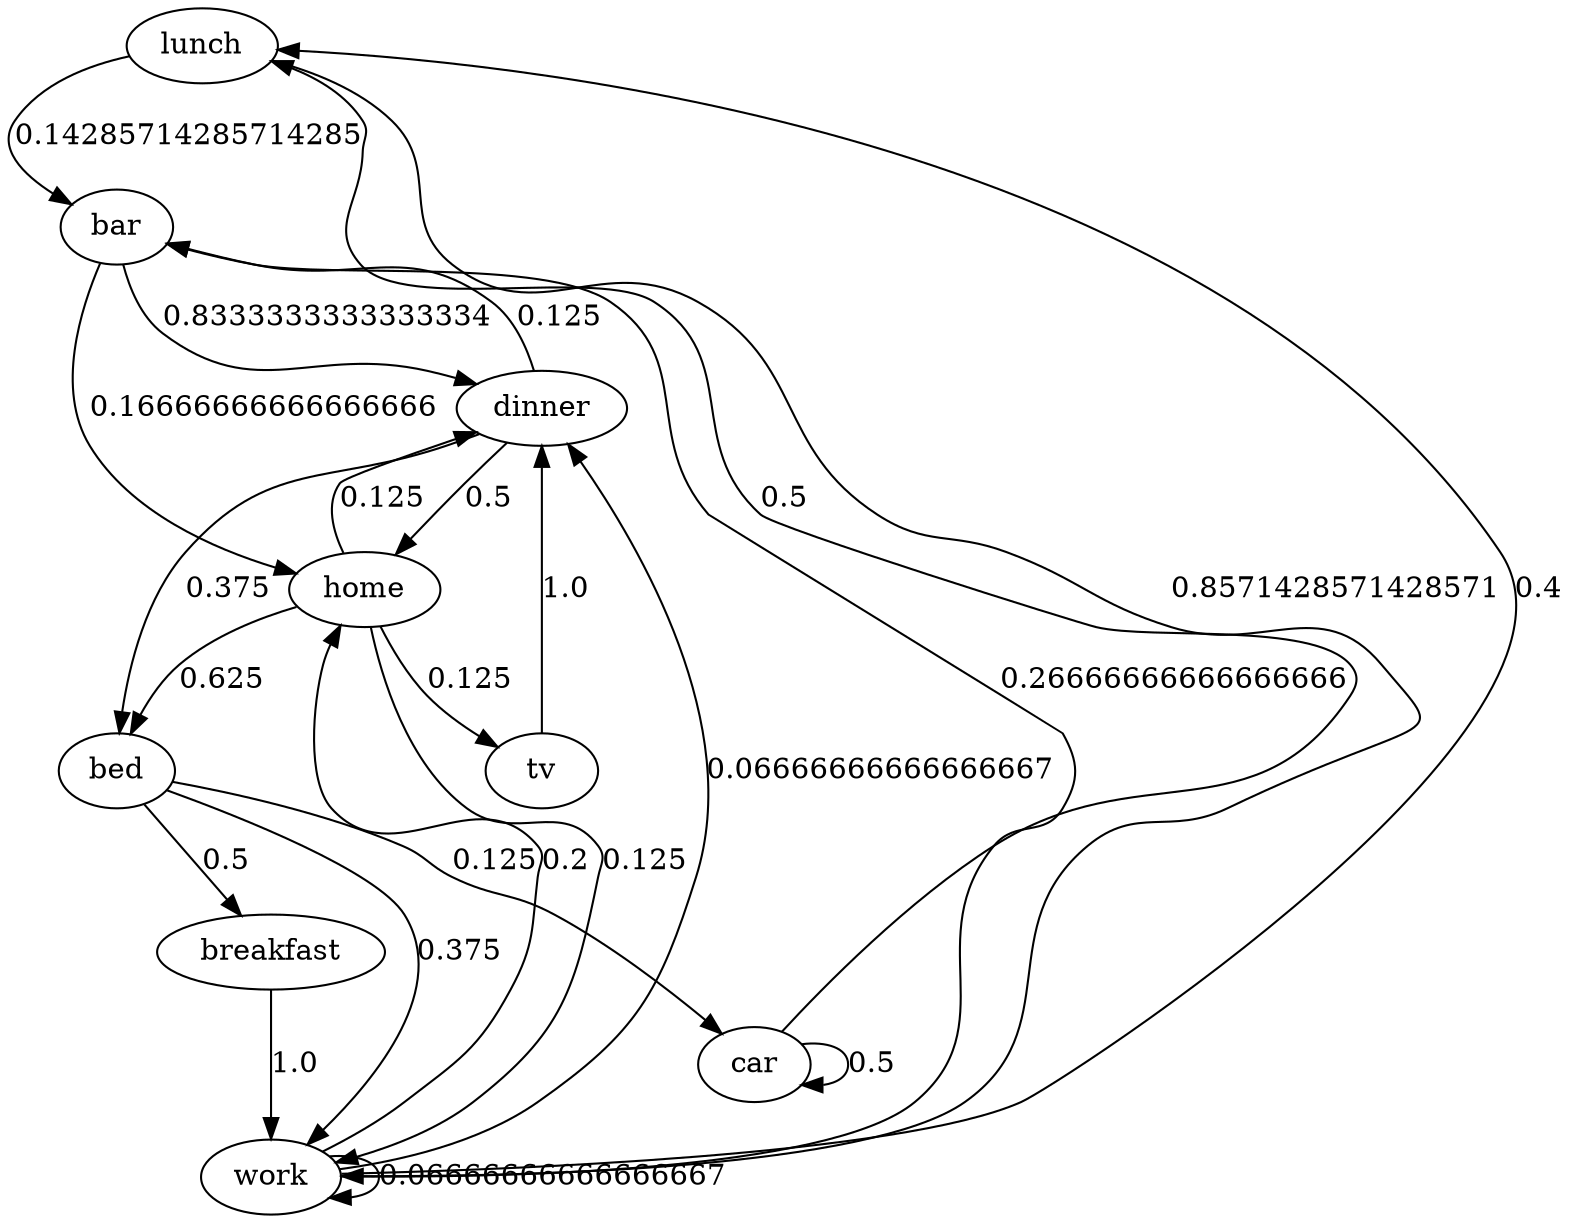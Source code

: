 digraph  {
lunch;
bar;
bed;
tv;
work;
dinner;
breakfast;
car;
home;
lunch -> work  [key=0, label="0.8571428571428571", weight="0.8571428571428571"];
lunch -> bar  [key=0, label="0.14285714285714285", weight="0.14285714285714285"];
bar -> dinner  [key=0, label="0.8333333333333334", weight="0.8333333333333334"];
bar -> home  [key=0, label="0.16666666666666666", weight="0.16666666666666666"];
bed -> breakfast  [key=0, label="0.5", weight="0.5"];
bed -> work  [key=0, label="0.375", weight="0.375"];
bed -> car  [key=0, label="0.125", weight="0.125"];
tv -> dinner  [key=0, label="1.0", weight="1.0"];
work -> lunch  [key=0, label="0.4", weight="0.4"];
work -> bar  [key=0, label="0.26666666666666666", weight="0.26666666666666666"];
work -> home  [key=0, label="0.2", weight="0.2"];
work -> work  [key=0, label="0.06666666666666667", weight="0.06666666666666667"];
work -> dinner  [key=0, label="0.06666666666666667", weight="0.06666666666666667"];
dinner -> home  [key=0, label="0.5", weight="0.5"];
dinner -> bar  [key=0, label="0.125", weight="0.125"];
dinner -> bed  [key=0, label="0.375", weight="0.375"];
breakfast -> work  [key=0, label="1.0", weight="1.0"];
car -> car  [key=0, label="0.5", weight="0.5"];
car -> lunch  [key=0, label="0.5", weight="0.5"];
home -> bed  [key=0, label="0.625", weight="0.625"];
home -> tv  [key=0, label="0.125", weight="0.125"];
home -> dinner  [key=0, label="0.125", weight="0.125"];
home -> work  [key=0, label="0.125", weight="0.125"];
}
